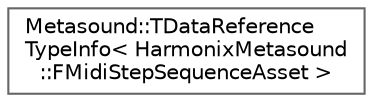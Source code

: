digraph "Graphical Class Hierarchy"
{
 // INTERACTIVE_SVG=YES
 // LATEX_PDF_SIZE
  bgcolor="transparent";
  edge [fontname=Helvetica,fontsize=10,labelfontname=Helvetica,labelfontsize=10];
  node [fontname=Helvetica,fontsize=10,shape=box,height=0.2,width=0.4];
  rankdir="LR";
  Node0 [id="Node000000",label="Metasound::TDataReference\lTypeInfo\< HarmonixMetasound\l::FMidiStepSequenceAsset \>",height=0.2,width=0.4,color="grey40", fillcolor="white", style="filled",URL="$d1/d82/struct_1_1Metasound_1_1TDataReferenceTypeInfo_3_01HarmonixMetasound_1_1FMidiStepSequenceAsset_01_4.html",tooltip=" "];
}
